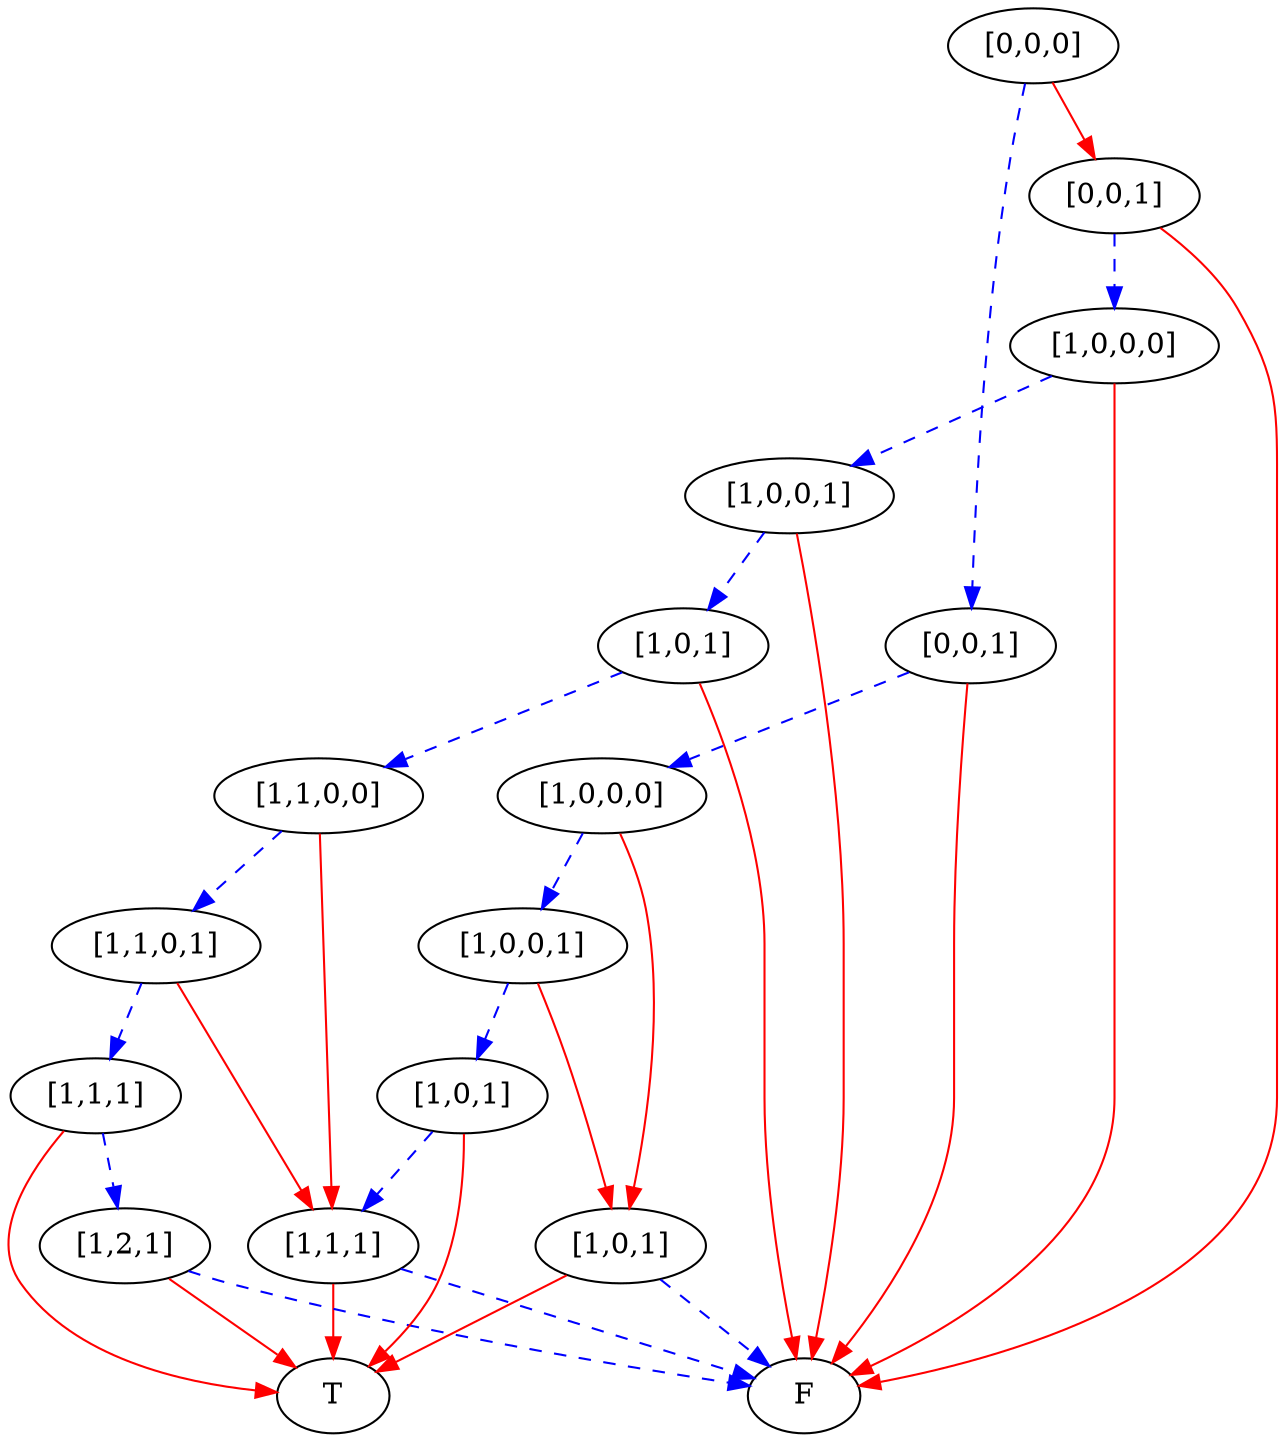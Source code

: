 digraph {
    1 [label=F];
    2 [label=T];
    3 [label="[1,1,1]"];
    4 [label="[1,2,1]"];
    5 [label="[1,1,1]"];
    6 [label="[1,1,0,1]"];
    7 [label="[1,1,0,0]"];
    8 [label="[1,0,1]"];
    9 [label="[1,0,0,1]"];
    10 [label="[1,0,0,0]"];
    11 [label="[0,0,1]"];
    12 [label="[1,0,1]"];
    13 [label="[1,0,1]"];
    14 [label="[1,0,0,1]"];
    15 [label="[1,0,0,0]"];
    16 [label="[0,0,1]"];
    17 [label="[0,0,0]"];
    3 -> 1 [style=dashed
           ,color=blue];
    3 -> 2 [color=red];
    4 -> 1 [style=dashed
           ,color=blue];
    4 -> 2 [color=red];
    5 -> 4 [style=dashed
           ,color=blue];
    5 -> 2 [color=red];
    6 -> 3 [color=red];
    6 -> 5 [style=dashed
           ,color=blue];
    7 -> 3 [color=red];
    7 -> 6 [style=dashed
           ,color=blue];
    8 -> 7 [style=dashed
           ,color=blue];
    8 -> 1 [color=red];
    9 -> 8 [style=dashed
           ,color=blue];
    9 -> 1 [color=red];
    10 -> 9 [style=dashed
            ,color=blue];
    10 -> 1 [color=red];
    11 -> 10 [style=dashed
             ,color=blue];
    11 -> 1 [color=red];
    12 -> 1 [style=dashed
            ,color=blue];
    12 -> 2 [color=red];
    13 -> 3 [style=dashed
            ,color=blue];
    13 -> 2 [color=red];
    14 -> 12 [color=red];
    14 -> 13 [style=dashed
             ,color=blue];
    15 -> 12 [color=red];
    15 -> 14 [style=dashed
             ,color=blue];
    16 -> 15 [style=dashed
             ,color=blue];
    16 -> 1 [color=red];
    17 -> 11 [color=red];
    17 -> 16 [style=dashed
             ,color=blue];
}